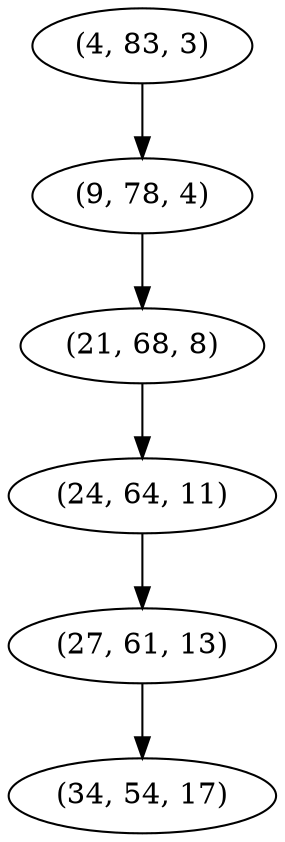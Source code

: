 digraph tree {
    "(4, 83, 3)";
    "(9, 78, 4)";
    "(21, 68, 8)";
    "(24, 64, 11)";
    "(27, 61, 13)";
    "(34, 54, 17)";
    "(4, 83, 3)" -> "(9, 78, 4)";
    "(9, 78, 4)" -> "(21, 68, 8)";
    "(21, 68, 8)" -> "(24, 64, 11)";
    "(24, 64, 11)" -> "(27, 61, 13)";
    "(27, 61, 13)" -> "(34, 54, 17)";
}
